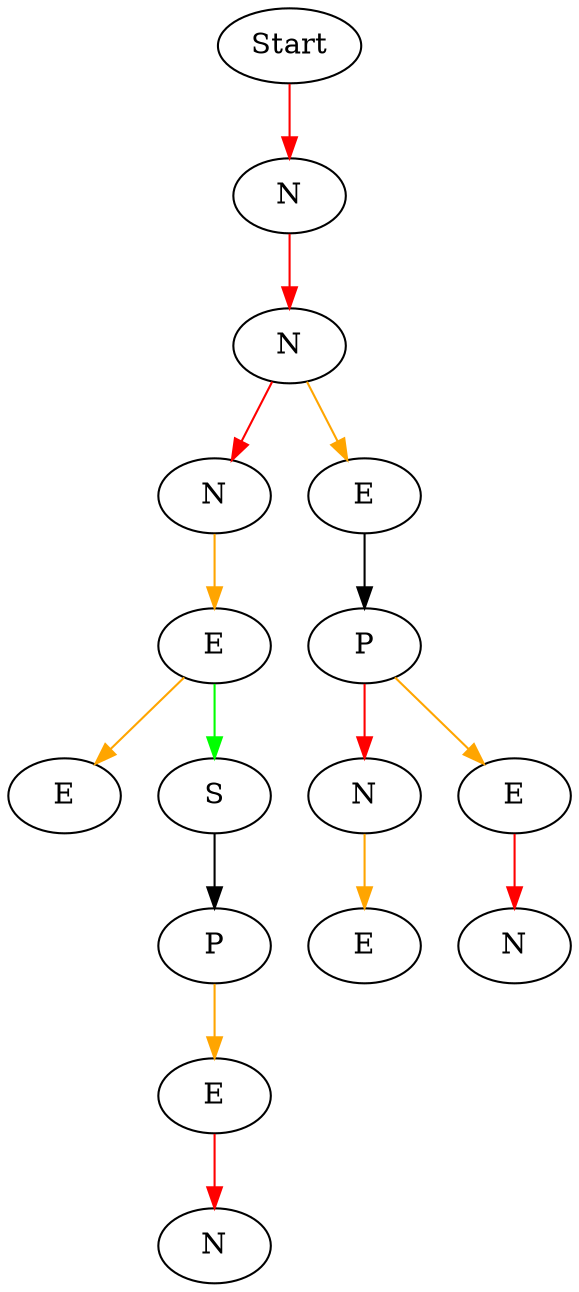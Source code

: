 digraph G{
17068352[label="Start"];
17068352->17068752[color=red];
17068752[label="N"];
17068752->17068808[color=red];
17068808[label="N"];
17068808->17069008[color=red];
17068808->17069400[color=orange];
17069008[label="N"];
17069008->17069064[color=orange];
17069064[label="E"];
17069064->17069120[color=orange];
17069064->17069176[color=green];
17069120[label="E"];
17069176[label="S"];
17069176->17069232[color=black];
17069232[label="P"];
17069232->17069288[color=orange];
17069288[label="E"];
17069288->17069344[color=red];
17069344[label="N"];
17069400[label="E"];
17069400->17069456[color=black];
17069456[label="P"];
17069456->17069512[color=red];
17069456->17069624[color=orange];
17069512[label="N"];
17069512->17069568[color=orange];
17069568[label="E"];
17069624[label="E"];
17069624->17069680[color=red];
17069680[label="N"];
}
